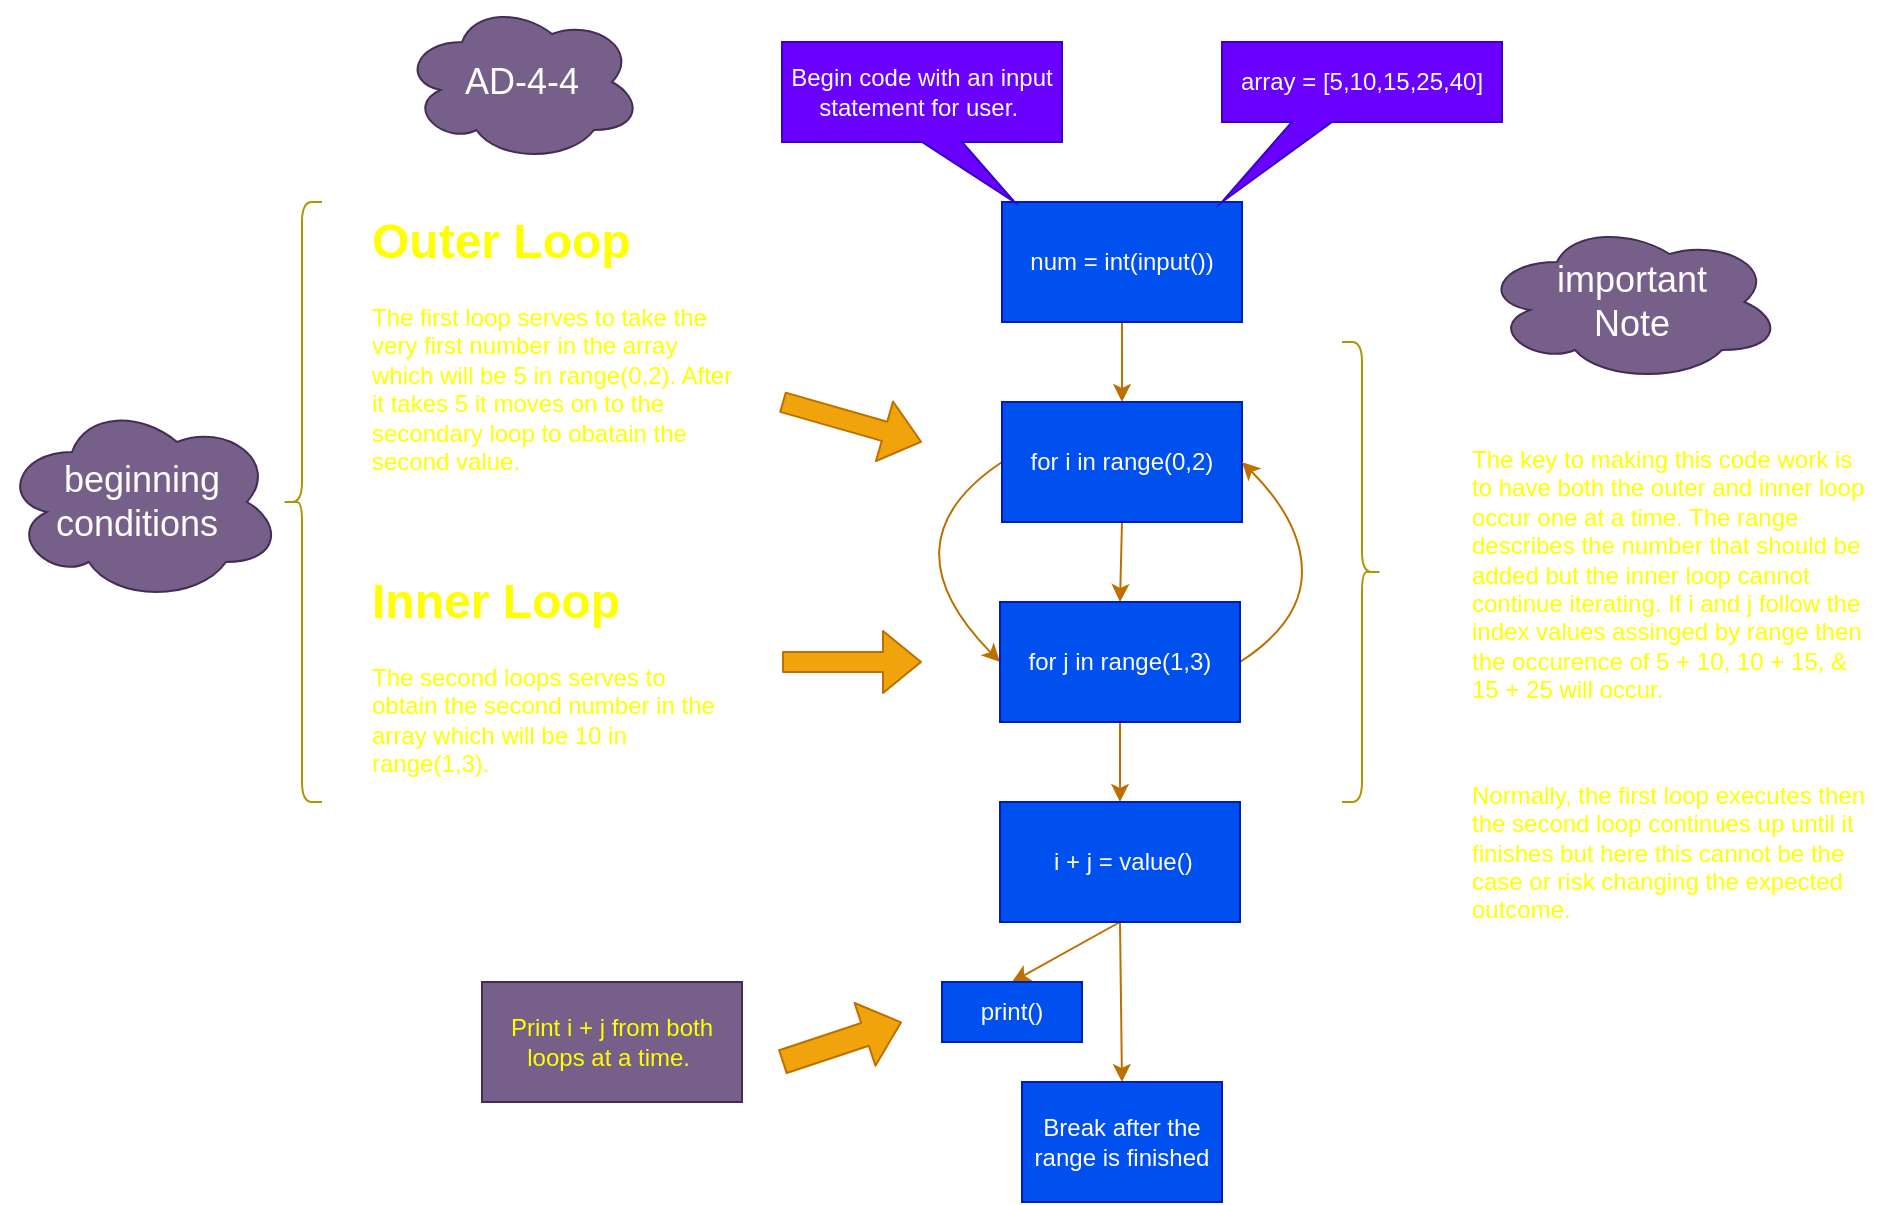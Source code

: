 <mxfile>
    <diagram id="BizQAVLp48Nou8lFr_Ab" name="Page-1">
        <mxGraphModel dx="1153" dy="563" grid="1" gridSize="10" guides="1" tooltips="1" connect="1" arrows="1" fold="1" page="1" pageScale="1" pageWidth="850" pageHeight="1100" math="0" shadow="0">
            <root>
                <mxCell id="0"/>
                <mxCell id="1" parent="0"/>
                <mxCell id="11" style="edgeStyle=none;html=1;exitX=0.5;exitY=1;exitDx=0;exitDy=0;entryX=0.5;entryY=0;entryDx=0;entryDy=0;fontColor=#FFFF00;fillColor=#f0a30a;strokeColor=#BD7000;" edge="1" parent="1" source="2" target="5">
                    <mxGeometry relative="1" as="geometry"/>
                </mxCell>
                <mxCell id="2" value="num = int(input())" style="rounded=0;whiteSpace=wrap;html=1;fillColor=#0050ef;fontColor=#ffffff;strokeColor=#001DBC;" vertex="1" parent="1">
                    <mxGeometry x="160" y="110" width="120" height="60" as="geometry"/>
                </mxCell>
                <mxCell id="3" value="Begin code with an input statement for user.&amp;nbsp;" style="shape=callout;whiteSpace=wrap;html=1;perimeter=calloutPerimeter;position2=0.83;fillColor=#6a00ff;fontColor=#ffffff;strokeColor=#3700CC;" vertex="1" parent="1">
                    <mxGeometry x="50" y="30" width="140" height="80" as="geometry"/>
                </mxCell>
                <mxCell id="12" style="edgeStyle=none;html=1;exitX=0.5;exitY=1;exitDx=0;exitDy=0;entryX=0.5;entryY=0;entryDx=0;entryDy=0;fontColor=#FFFF00;fillColor=#f0a30a;strokeColor=#BD7000;" edge="1" parent="1" source="5" target="8">
                    <mxGeometry relative="1" as="geometry"/>
                </mxCell>
                <mxCell id="32" style="edgeStyle=none;curved=1;jumpStyle=arc;html=1;exitX=0;exitY=0.5;exitDx=0;exitDy=0;fontColor=#FFFFFF;startSize=6;entryX=0;entryY=0.5;entryDx=0;entryDy=0;fillColor=#f0a30a;strokeColor=#BD7000;" edge="1" parent="1" source="5" target="8">
                    <mxGeometry relative="1" as="geometry">
                        <mxPoint x="130" y="340" as="targetPoint"/>
                        <Array as="points">
                            <mxPoint x="100" y="280"/>
                        </Array>
                    </mxGeometry>
                </mxCell>
                <mxCell id="5" value="for i in range(0,2)" style="rounded=0;whiteSpace=wrap;html=1;fillColor=#0050ef;fontColor=#ffffff;strokeColor=#001DBC;" vertex="1" parent="1">
                    <mxGeometry x="160" y="210" width="120" height="60" as="geometry"/>
                </mxCell>
                <mxCell id="6" value="&lt;h1&gt;&lt;font color=&quot;#ffff00&quot;&gt;Outer Loop&lt;/font&gt;&lt;/h1&gt;&lt;div&gt;&lt;font color=&quot;#ffff00&quot;&gt;The first loop serves to take the very first number in the array which will be 5 in range(0,2). After it takes 5 it moves on to the secondary loop to obatain the second value.&amp;nbsp;&lt;/font&gt;&lt;/div&gt;&lt;p&gt;&lt;br&gt;&lt;/p&gt;" style="text;html=1;strokeColor=none;fillColor=none;spacing=5;spacingTop=-20;whiteSpace=wrap;overflow=hidden;rounded=0;" vertex="1" parent="1">
                    <mxGeometry x="-160" y="110" width="190" height="140" as="geometry"/>
                </mxCell>
                <mxCell id="20" style="edgeStyle=none;html=1;exitX=0.5;exitY=1;exitDx=0;exitDy=0;entryX=0.5;entryY=0;entryDx=0;entryDy=0;fontColor=#FFFF00;fillColor=#f0a30a;strokeColor=#BD7000;" edge="1" parent="1" source="8" target="17">
                    <mxGeometry relative="1" as="geometry"/>
                </mxCell>
                <mxCell id="33" style="edgeStyle=none;curved=1;jumpStyle=arc;html=1;exitX=1;exitY=0.5;exitDx=0;exitDy=0;fontColor=#FFFFFF;startSize=6;entryX=1;entryY=0.5;entryDx=0;entryDy=0;fillColor=#f0a30a;strokeColor=#BD7000;" edge="1" parent="1" source="8" target="5">
                    <mxGeometry relative="1" as="geometry">
                        <mxPoint x="340" y="280" as="targetPoint"/>
                        <Array as="points">
                            <mxPoint x="310" y="320"/>
                            <mxPoint x="310" y="270"/>
                        </Array>
                    </mxGeometry>
                </mxCell>
                <mxCell id="8" value="for j in range(1,3)" style="rounded=0;whiteSpace=wrap;html=1;fillColor=#0050ef;fontColor=#ffffff;strokeColor=#001DBC;" vertex="1" parent="1">
                    <mxGeometry x="159" y="310" width="120" height="60" as="geometry"/>
                </mxCell>
                <mxCell id="9" value="array = [5,10,15,25,40]" style="shape=callout;whiteSpace=wrap;html=1;perimeter=calloutPerimeter;position2=0;size=40;position=0.25;fillColor=#6a00ff;fontColor=#ffffff;strokeColor=#3700CC;" vertex="1" parent="1">
                    <mxGeometry x="270" y="30" width="140" height="80" as="geometry"/>
                </mxCell>
                <mxCell id="10" value="" style="shape=flexArrow;endArrow=classic;html=1;fontColor=#FFFF00;fillColor=#f0a30a;strokeColor=#BD7000;" edge="1" parent="1">
                    <mxGeometry width="50" height="50" relative="1" as="geometry">
                        <mxPoint x="50" y="210" as="sourcePoint"/>
                        <mxPoint x="120" y="230" as="targetPoint"/>
                        <Array as="points"/>
                    </mxGeometry>
                </mxCell>
                <mxCell id="13" value="&lt;h1&gt;Inner Loop&lt;/h1&gt;&lt;p&gt;The second loops serves to obtain the second number in the array which will be 10 in range(1,3).&amp;nbsp;&lt;/p&gt;" style="text;html=1;strokeColor=none;fillColor=none;spacing=5;spacingTop=-20;whiteSpace=wrap;overflow=hidden;rounded=0;fontColor=#FFFF00;" vertex="1" parent="1">
                    <mxGeometry x="-160" y="290" width="190" height="120" as="geometry"/>
                </mxCell>
                <mxCell id="14" value="" style="shape=flexArrow;endArrow=classic;html=1;fontColor=#FFFF00;fillColor=#f0a30a;strokeColor=#BD7000;" edge="1" parent="1">
                    <mxGeometry width="50" height="50" relative="1" as="geometry">
                        <mxPoint x="50" y="340" as="sourcePoint"/>
                        <mxPoint x="120" y="340" as="targetPoint"/>
                    </mxGeometry>
                </mxCell>
                <mxCell id="21" style="edgeStyle=none;html=1;exitX=0.5;exitY=1;exitDx=0;exitDy=0;fontColor=#FFFFFF;fillColor=#f0a30a;strokeColor=#BD7000;entryX=0.5;entryY=0;entryDx=0;entryDy=0;" edge="1" parent="1" source="17" target="22">
                    <mxGeometry relative="1" as="geometry">
                        <mxPoint x="350" y="470" as="targetPoint"/>
                    </mxGeometry>
                </mxCell>
                <mxCell id="46" style="edgeStyle=none;curved=1;jumpStyle=arc;html=1;exitX=0.5;exitY=1;exitDx=0;exitDy=0;fontColor=#FFFF00;startSize=6;fillColor=#f0a30a;strokeColor=#BD7000;" edge="1" parent="1" source="17">
                    <mxGeometry relative="1" as="geometry">
                        <mxPoint x="220" y="550" as="targetPoint"/>
                    </mxGeometry>
                </mxCell>
                <mxCell id="17" value="&lt;font color=&quot;#ffffff&quot;&gt;&amp;nbsp;i + j = value()&lt;/font&gt;" style="rounded=0;whiteSpace=wrap;html=1;fontColor=#ffffff;fillColor=#0050ef;strokeColor=#001DBC;" vertex="1" parent="1">
                    <mxGeometry x="159" y="410" width="120" height="60" as="geometry"/>
                </mxCell>
                <mxCell id="22" value="print()" style="rounded=0;whiteSpace=wrap;html=1;fontColor=#ffffff;fillColor=#0050ef;strokeColor=#001DBC;" vertex="1" parent="1">
                    <mxGeometry x="130" y="500" width="70" height="30" as="geometry"/>
                </mxCell>
                <mxCell id="42" value="" style="shape=curlyBracket;whiteSpace=wrap;html=1;rounded=1;flipH=1;labelPosition=right;verticalLabelPosition=middle;align=left;verticalAlign=middle;fontColor=#000000;fillColor=#e3c800;strokeColor=#B09500;" vertex="1" parent="1">
                    <mxGeometry x="330" y="180" width="20" height="230" as="geometry"/>
                </mxCell>
                <mxCell id="43" value="&lt;ul&gt;&lt;li&gt;&lt;font color=&quot;#ffff00&quot;&gt;The key to making this code work is to have both the outer and inner loop occur one at a time. The range describes the number that should be added but the inner loop cannot continue iterating. If i and j follow the index values assinged by range then the occurence of 5 + 10, 10 + 15, &amp;amp; 15 + 25 will occur.&lt;/font&gt;&lt;/li&gt;&lt;/ul&gt;&lt;div&gt;&lt;font color=&quot;#ff0000&quot;&gt;&lt;br&gt;&lt;/font&gt;&lt;/div&gt;&lt;ul&gt;&lt;li&gt;&lt;font color=&quot;#ffff00&quot;&gt;Normally, the first loop executes then the second loop continues up until it finishes but here this cannot be the case or risk changing the expected outcome.&amp;nbsp;&lt;/font&gt;&lt;/li&gt;&lt;/ul&gt;&lt;p&gt;&lt;/p&gt;" style="text;html=1;strokeColor=none;fillColor=none;spacing=5;spacingTop=-20;whiteSpace=wrap;overflow=hidden;rounded=0;fontColor=#FFFFFF;" vertex="1" parent="1">
                    <mxGeometry x="350" y="230" width="250" height="270" as="geometry"/>
                </mxCell>
                <mxCell id="44" value="&lt;font color=&quot;#ffff00&quot;&gt;Print i + j from both loops at a time.&amp;nbsp;&lt;/font&gt;" style="rounded=0;whiteSpace=wrap;html=1;fontColor=#ffffff;fillColor=#76608a;strokeColor=#432D57;" vertex="1" parent="1">
                    <mxGeometry x="-100" y="500" width="130" height="60" as="geometry"/>
                </mxCell>
                <mxCell id="45" value="" style="shape=flexArrow;endArrow=classic;html=1;fontColor=#FF0000;startSize=6;curved=1;jumpStyle=arc;fillColor=#f0a30a;strokeColor=#BD7000;width=12;endSize=6;" edge="1" parent="1">
                    <mxGeometry width="50" height="50" relative="1" as="geometry">
                        <mxPoint x="50" y="540" as="sourcePoint"/>
                        <mxPoint x="110" y="520" as="targetPoint"/>
                    </mxGeometry>
                </mxCell>
                <mxCell id="47" value="&lt;font color=&quot;#ffffff&quot;&gt;Break after the range is finished&lt;/font&gt;" style="rounded=0;whiteSpace=wrap;html=1;fontColor=#ffffff;fillColor=#0050ef;strokeColor=#001DBC;" vertex="1" parent="1">
                    <mxGeometry x="170" y="550" width="100" height="60" as="geometry"/>
                </mxCell>
                <mxCell id="49" value="important &lt;br&gt;Note" style="ellipse;shape=cloud;whiteSpace=wrap;html=1;fontSize=18;fontColor=#ffffff;fillColor=#76608a;strokeColor=#432D57;" vertex="1" parent="1">
                    <mxGeometry x="400" y="120" width="150" height="80" as="geometry"/>
                </mxCell>
                <mxCell id="50" value="&lt;span style=&quot;&quot;&gt;AD-4-4&lt;/span&gt;" style="ellipse;shape=cloud;whiteSpace=wrap;html=1;fontSize=18;fontColor=#ffffff;fillColor=#76608a;strokeColor=#432D57;" vertex="1" parent="1">
                    <mxGeometry x="-140" y="10" width="120" height="80" as="geometry"/>
                </mxCell>
                <mxCell id="51" value="" style="shape=curlyBracket;whiteSpace=wrap;html=1;rounded=1;labelPosition=left;verticalLabelPosition=middle;align=right;verticalAlign=middle;fontSize=18;fontColor=#000000;size=0.5;fillColor=#e3c800;strokeColor=#B09500;" vertex="1" parent="1">
                    <mxGeometry x="-200" y="110" width="20" height="300" as="geometry"/>
                </mxCell>
                <mxCell id="52" value="beginning conditions&amp;nbsp;" style="ellipse;shape=cloud;whiteSpace=wrap;html=1;fontSize=18;fontColor=#ffffff;fillColor=#76608a;strokeColor=#432D57;" vertex="1" parent="1">
                    <mxGeometry x="-340" y="210" width="140" height="100" as="geometry"/>
                </mxCell>
            </root>
        </mxGraphModel>
    </diagram>
</mxfile>